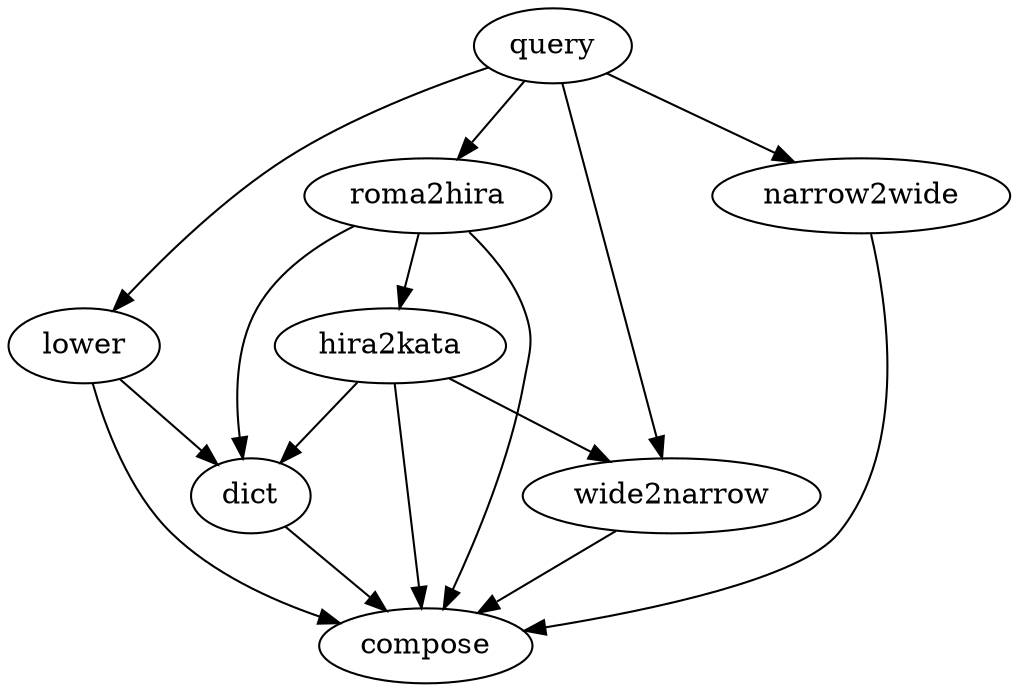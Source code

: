 // C/Migemo's dataflow
//
// C/Migemoはこうなっていましたよ、というだけで理想ではない。
digraph dataflow {
    query -> lower -> compose;
    lower -> dict;
    query -> narrow2wide -> compose;
    query -> wide2narrow -> compose;

    query -> roma2hira -> dict;
    roma2hira -> compose;
    roma2hira -> hira2kata -> compose;

    hira2kata -> wide2narrow;
    hira2kata -> dict;

    dict -> compose;
}
